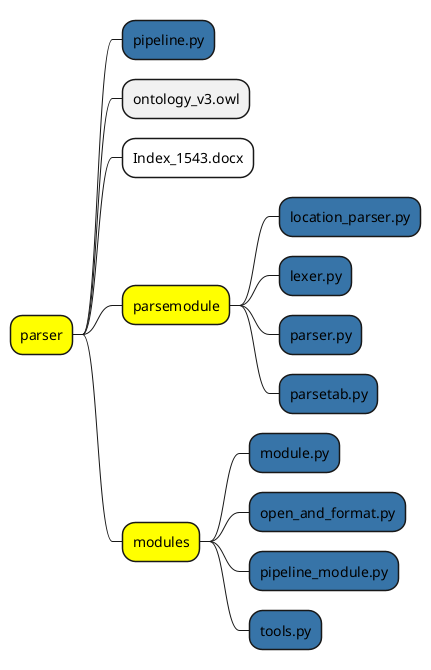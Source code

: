 @startmindmap
*[#Yellow] parser
	*[#3774a8] pipeline.py
	* ontology_v3.owl
	*[#White] Index_1543.docx
	*[#Yellow] parsemodule
		*[#3774a8] location_parser.py
		*[#3774a8] lexer.py
		*[#3774a8] parser.py
		*[#3774a8] parsetab.py
	*[#Yellow] modules
		*[#3774a8] module.py
		*[#3774a8] open_and_format.py
		*[#3774a8] pipeline_module.py
		*[#3774a8] tools.py
@endmindmap
